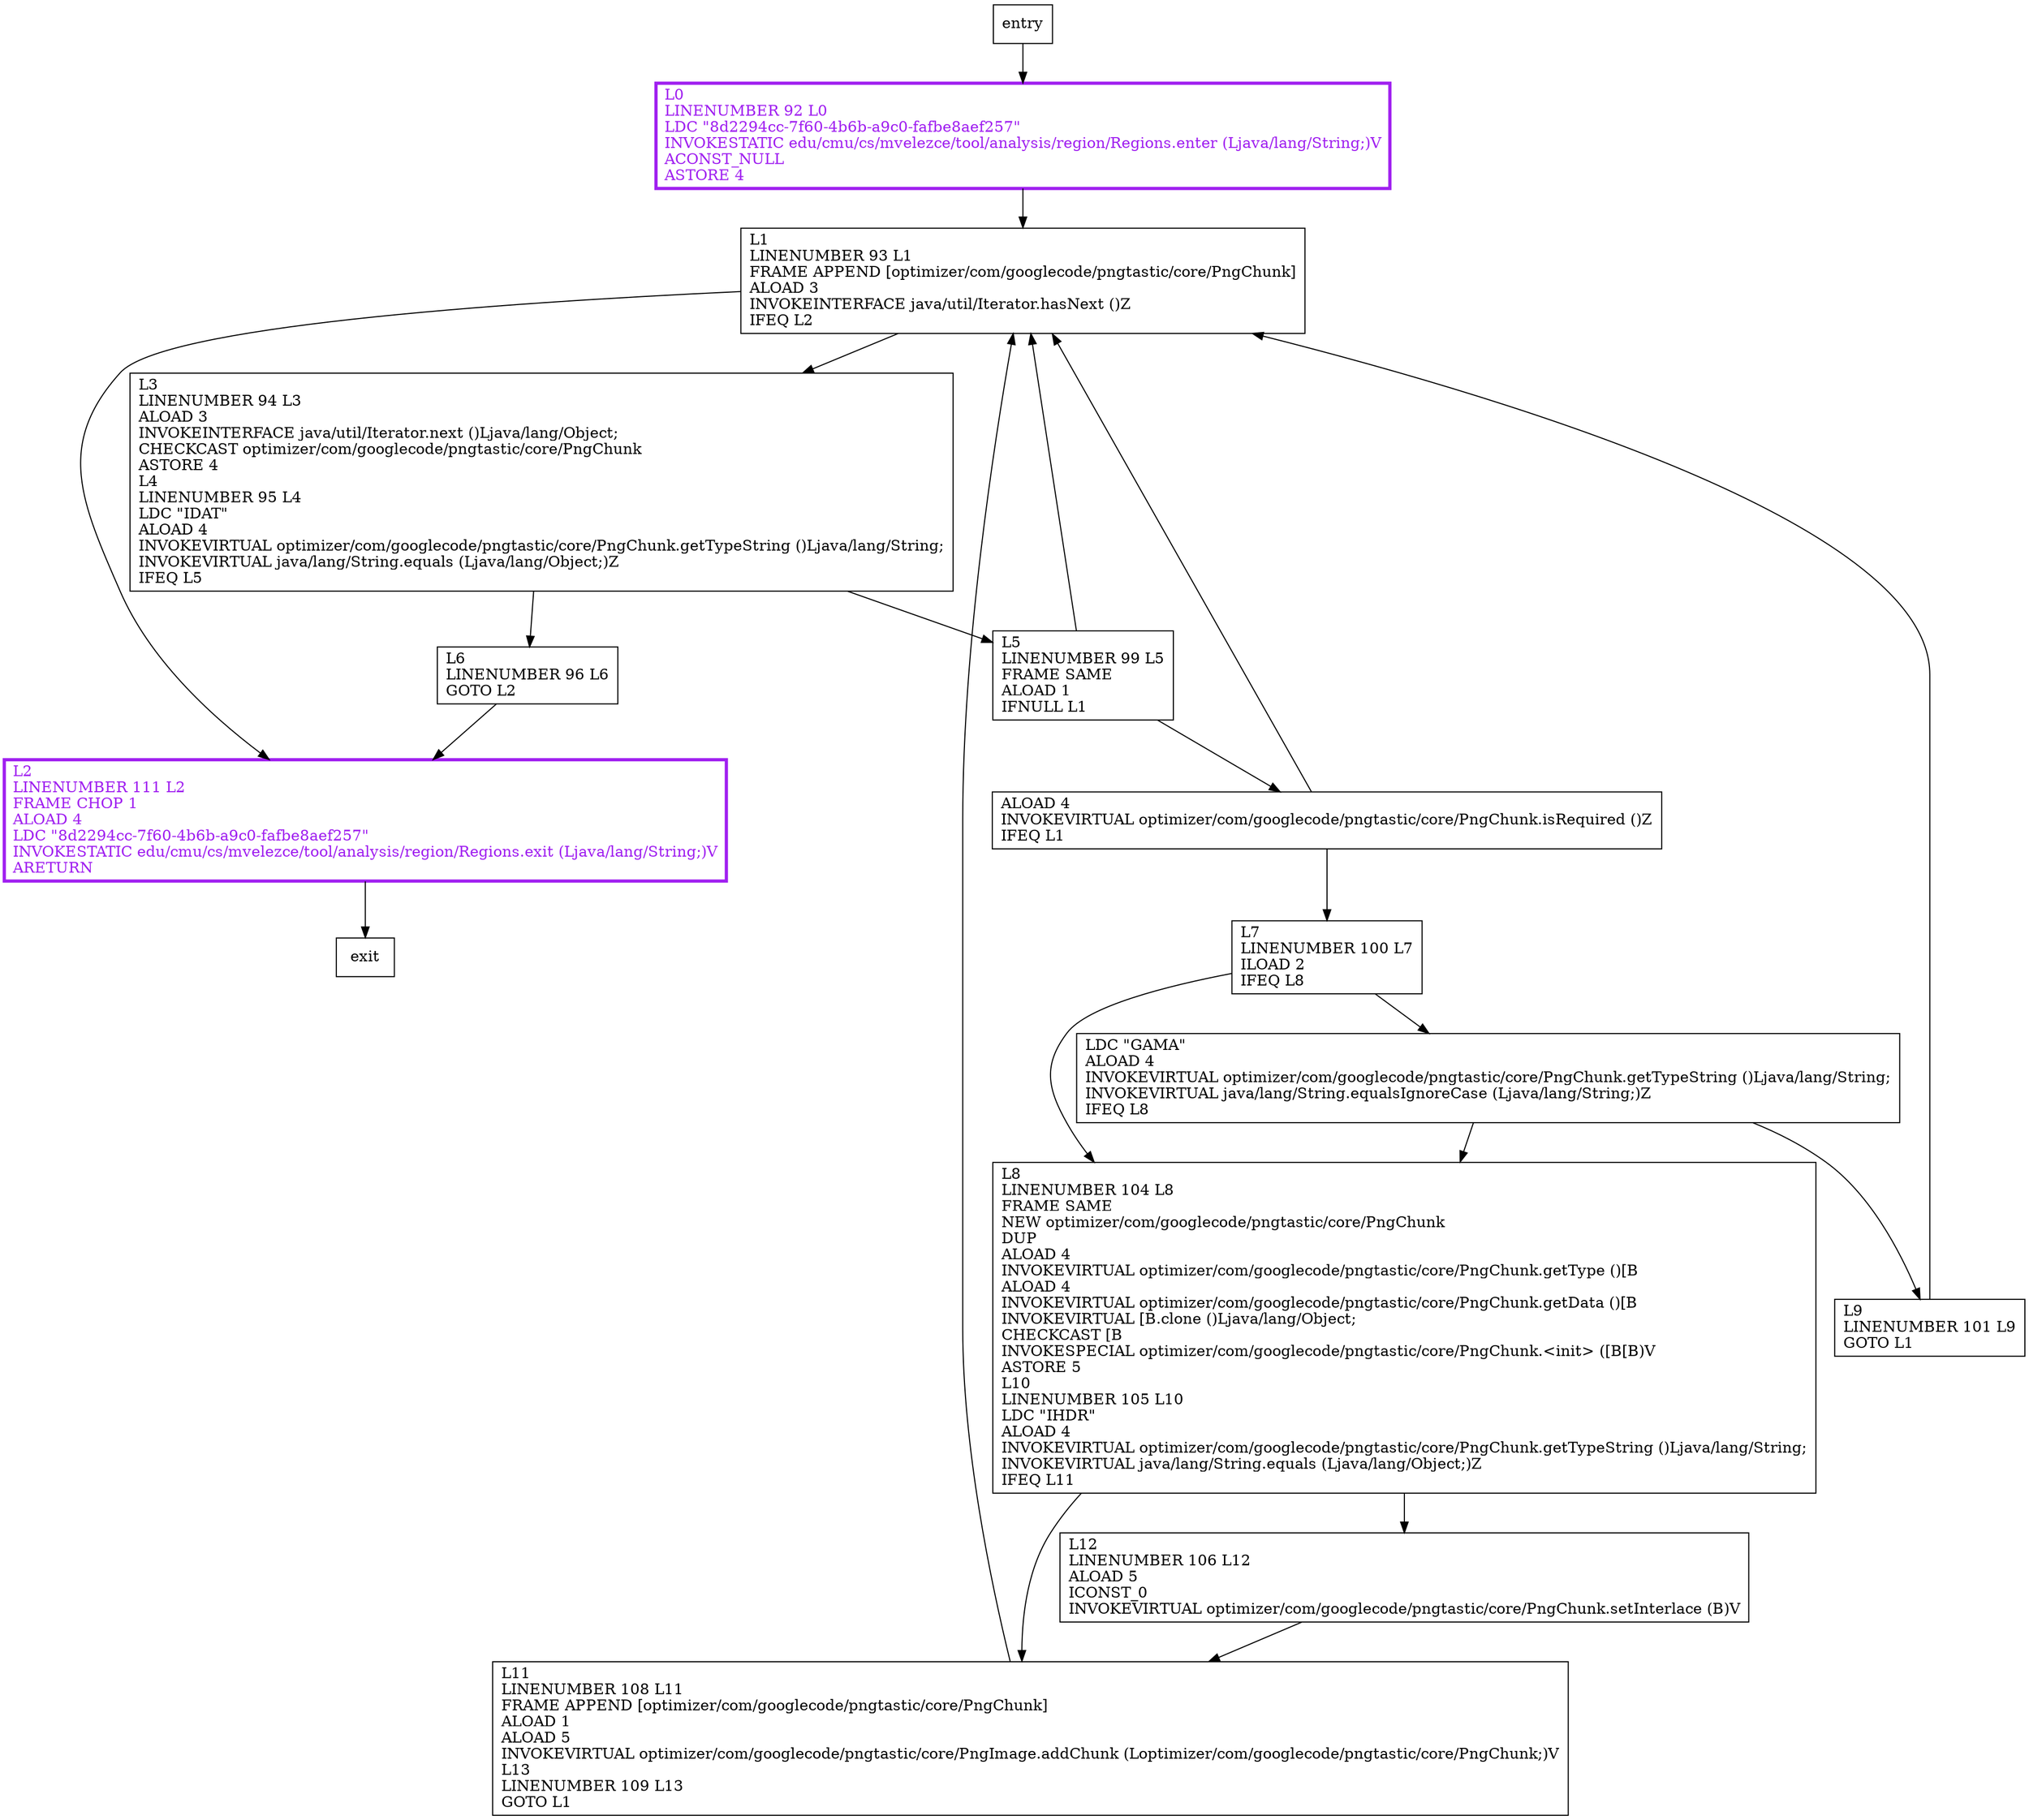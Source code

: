 digraph processHeadChunks {
node [shape=record];
457467041 [label="L6\lLINENUMBER 96 L6\lGOTO L2\l"];
1125797113 [label="L2\lLINENUMBER 111 L2\lFRAME CHOP 1\lALOAD 4\lLDC \"8d2294cc-7f60-4b6b-a9c0-fafbe8aef257\"\lINVOKESTATIC edu/cmu/cs/mvelezce/tool/analysis/region/Regions.exit (Ljava/lang/String;)V\lARETURN\l"];
753155253 [label="L5\lLINENUMBER 99 L5\lFRAME SAME\lALOAD 1\lIFNULL L1\l"];
170434228 [label="L1\lLINENUMBER 93 L1\lFRAME APPEND [optimizer/com/googlecode/pngtastic/core/PngChunk]\lALOAD 3\lINVOKEINTERFACE java/util/Iterator.hasNext ()Z\lIFEQ L2\l"];
1214387224 [label="L7\lLINENUMBER 100 L7\lILOAD 2\lIFEQ L8\l"];
1173260676 [label="ALOAD 4\lINVOKEVIRTUAL optimizer/com/googlecode/pngtastic/core/PngChunk.isRequired ()Z\lIFEQ L1\l"];
1051262292 [label="LDC \"GAMA\"\lALOAD 4\lINVOKEVIRTUAL optimizer/com/googlecode/pngtastic/core/PngChunk.getTypeString ()Ljava/lang/String;\lINVOKEVIRTUAL java/lang/String.equalsIgnoreCase (Ljava/lang/String;)Z\lIFEQ L8\l"];
1461839495 [label="L11\lLINENUMBER 108 L11\lFRAME APPEND [optimizer/com/googlecode/pngtastic/core/PngChunk]\lALOAD 1\lALOAD 5\lINVOKEVIRTUAL optimizer/com/googlecode/pngtastic/core/PngImage.addChunk (Loptimizer/com/googlecode/pngtastic/core/PngChunk;)V\lL13\lLINENUMBER 109 L13\lGOTO L1\l"];
2134120818 [label="L12\lLINENUMBER 106 L12\lALOAD 5\lICONST_0\lINVOKEVIRTUAL optimizer/com/googlecode/pngtastic/core/PngChunk.setInterlace (B)V\l"];
2046218218 [label="L3\lLINENUMBER 94 L3\lALOAD 3\lINVOKEINTERFACE java/util/Iterator.next ()Ljava/lang/Object;\lCHECKCAST optimizer/com/googlecode/pngtastic/core/PngChunk\lASTORE 4\lL4\lLINENUMBER 95 L4\lLDC \"IDAT\"\lALOAD 4\lINVOKEVIRTUAL optimizer/com/googlecode/pngtastic/core/PngChunk.getTypeString ()Ljava/lang/String;\lINVOKEVIRTUAL java/lang/String.equals (Ljava/lang/Object;)Z\lIFEQ L5\l"];
1882915033 [label="L8\lLINENUMBER 104 L8\lFRAME SAME\lNEW optimizer/com/googlecode/pngtastic/core/PngChunk\lDUP\lALOAD 4\lINVOKEVIRTUAL optimizer/com/googlecode/pngtastic/core/PngChunk.getType ()[B\lALOAD 4\lINVOKEVIRTUAL optimizer/com/googlecode/pngtastic/core/PngChunk.getData ()[B\lINVOKEVIRTUAL [B.clone ()Ljava/lang/Object;\lCHECKCAST [B\lINVOKESPECIAL optimizer/com/googlecode/pngtastic/core/PngChunk.\<init\> ([B[B)V\lASTORE 5\lL10\lLINENUMBER 105 L10\lLDC \"IHDR\"\lALOAD 4\lINVOKEVIRTUAL optimizer/com/googlecode/pngtastic/core/PngChunk.getTypeString ()Ljava/lang/String;\lINVOKEVIRTUAL java/lang/String.equals (Ljava/lang/Object;)Z\lIFEQ L11\l"];
960613074 [label="L0\lLINENUMBER 92 L0\lLDC \"8d2294cc-7f60-4b6b-a9c0-fafbe8aef257\"\lINVOKESTATIC edu/cmu/cs/mvelezce/tool/analysis/region/Regions.enter (Ljava/lang/String;)V\lACONST_NULL\lASTORE 4\l"];
255582636 [label="L9\lLINENUMBER 101 L9\lGOTO L1\l"];
entry;
exit;
457467041 -> 1125797113;
1125797113 -> exit;
753155253 -> 170434228;
753155253 -> 1173260676;
170434228 -> 1125797113;
170434228 -> 2046218218;
1214387224 -> 1882915033;
1214387224 -> 1051262292;
1173260676 -> 170434228;
1173260676 -> 1214387224;
1051262292 -> 1882915033;
1051262292 -> 255582636;
1461839495 -> 170434228;
entry -> 960613074;
2134120818 -> 1461839495;
2046218218 -> 457467041;
2046218218 -> 753155253;
1882915033 -> 2134120818;
1882915033 -> 1461839495;
960613074 -> 170434228;
255582636 -> 170434228;
1125797113[fontcolor="purple", penwidth=3, color="purple"];
960613074[fontcolor="purple", penwidth=3, color="purple"];
}
